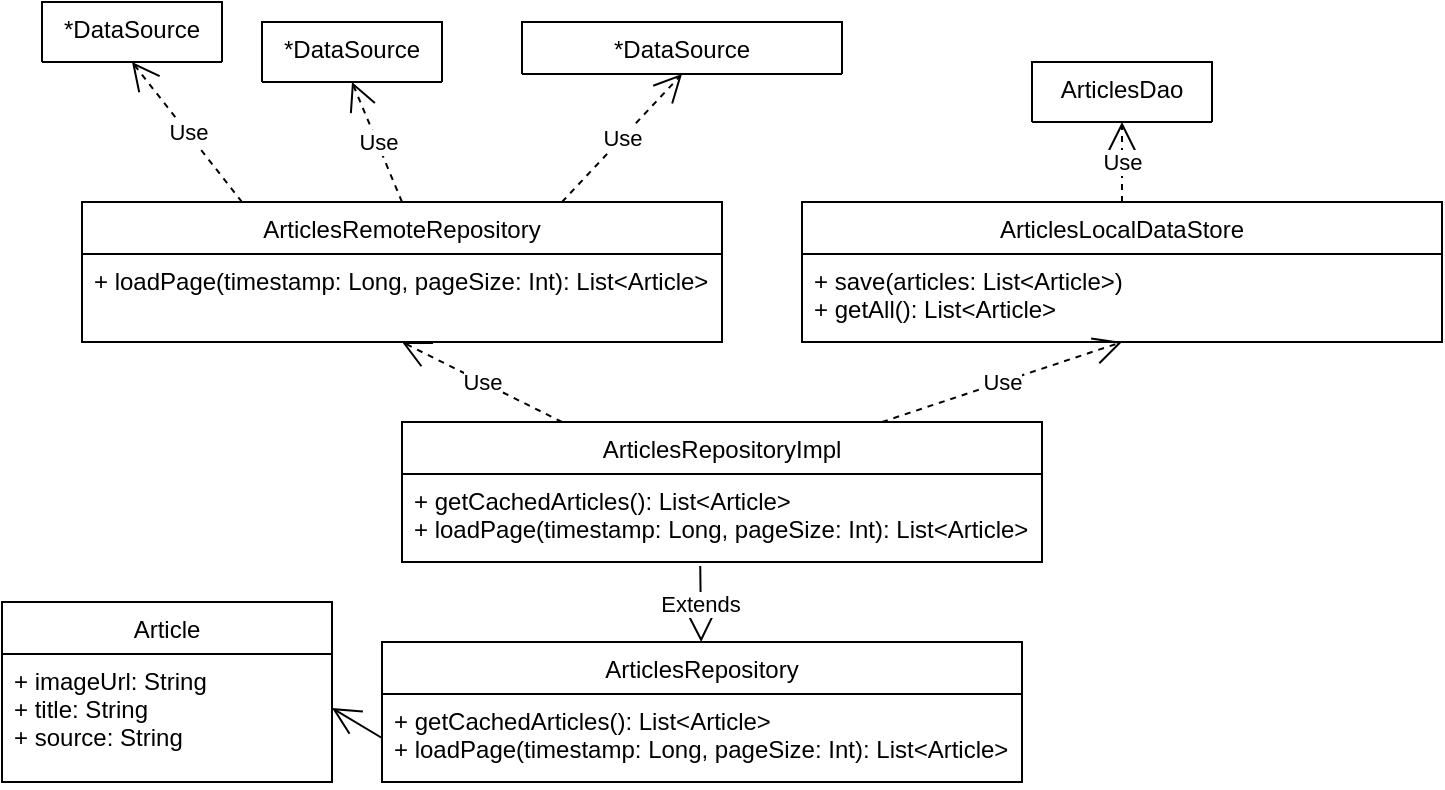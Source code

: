 <mxfile version="16.6.5" type="device"><diagram id="D_nsxFi1XI9R_LwdoqHY" name="Page-1"><mxGraphModel dx="2181" dy="744" grid="1" gridSize="10" guides="1" tooltips="1" connect="1" arrows="1" fold="1" page="1" pageScale="1" pageWidth="827" pageHeight="1169" math="0" shadow="0"><root><mxCell id="0"/><mxCell id="1" parent="0"/><mxCell id="2GQ8mQY7lwlIYAwQCd90-2" value="ArticlesRepository" style="swimlane;fontStyle=0;align=center;verticalAlign=top;childLayout=stackLayout;horizontal=1;startSize=26;horizontalStack=0;resizeParent=1;resizeLast=0;collapsible=1;marginBottom=0;rounded=0;shadow=0;strokeWidth=1;" parent="1" vertex="1"><mxGeometry x="80" y="780" width="320" height="70" as="geometry"><mxRectangle x="230" y="140" width="160" height="26" as="alternateBounds"/></mxGeometry></mxCell><mxCell id="2GQ8mQY7lwlIYAwQCd90-3" value="+ getCachedArticles(): List&lt;Article&gt;&#10;+ loadPage(timestamp: Long, pageSize: Int): List&lt;Article&gt;" style="text;align=left;verticalAlign=top;spacingLeft=4;spacingRight=4;overflow=hidden;rotatable=0;points=[[0,0.5],[1,0.5]];portConstraint=eastwest;" parent="2GQ8mQY7lwlIYAwQCd90-2" vertex="1"><mxGeometry y="26" width="320" height="44" as="geometry"/></mxCell><mxCell id="2GQ8mQY7lwlIYAwQCd90-4" value="ArticlesRepositoryImpl&#10;" style="swimlane;fontStyle=0;align=center;verticalAlign=top;childLayout=stackLayout;horizontal=1;startSize=26;horizontalStack=0;resizeParent=1;resizeLast=0;collapsible=1;marginBottom=0;rounded=0;shadow=0;strokeWidth=1;" parent="1" vertex="1"><mxGeometry x="90" y="670" width="320" height="70" as="geometry"><mxRectangle x="230" y="140" width="160" height="26" as="alternateBounds"/></mxGeometry></mxCell><mxCell id="2GQ8mQY7lwlIYAwQCd90-5" value="+ getCachedArticles(): List&lt;Article&gt;&#10;+ loadPage(timestamp: Long, pageSize: Int): List&lt;Article&gt;" style="text;align=left;verticalAlign=top;spacingLeft=4;spacingRight=4;overflow=hidden;rotatable=0;points=[[0,0.5],[1,0.5]];portConstraint=eastwest;" parent="2GQ8mQY7lwlIYAwQCd90-4" vertex="1"><mxGeometry y="26" width="320" height="44" as="geometry"/></mxCell><mxCell id="2GQ8mQY7lwlIYAwQCd90-6" value="ArticlesRemoteRepository&#10;" style="swimlane;fontStyle=0;align=center;verticalAlign=top;childLayout=stackLayout;horizontal=1;startSize=26;horizontalStack=0;resizeParent=1;resizeLast=0;collapsible=1;marginBottom=0;rounded=0;shadow=0;strokeWidth=1;" parent="1" vertex="1"><mxGeometry x="-70" y="560" width="320" height="70" as="geometry"><mxRectangle x="230" y="140" width="160" height="26" as="alternateBounds"/></mxGeometry></mxCell><mxCell id="2GQ8mQY7lwlIYAwQCd90-7" value="+ loadPage(timestamp: Long, pageSize: Int): List&lt;Article&gt;" style="text;align=left;verticalAlign=top;spacingLeft=4;spacingRight=4;overflow=hidden;rotatable=0;points=[[0,0.5],[1,0.5]];portConstraint=eastwest;" parent="2GQ8mQY7lwlIYAwQCd90-6" vertex="1"><mxGeometry y="26" width="320" height="34" as="geometry"/></mxCell><mxCell id="2GQ8mQY7lwlIYAwQCd90-8" value="ArticlesLocalDataStore&#10;" style="swimlane;fontStyle=0;align=center;verticalAlign=top;childLayout=stackLayout;horizontal=1;startSize=26;horizontalStack=0;resizeParent=1;resizeLast=0;collapsible=1;marginBottom=0;rounded=0;shadow=0;strokeWidth=1;" parent="1" vertex="1"><mxGeometry x="290" y="560" width="320" height="70" as="geometry"><mxRectangle x="230" y="140" width="160" height="26" as="alternateBounds"/></mxGeometry></mxCell><mxCell id="2GQ8mQY7lwlIYAwQCd90-9" value="+ save(articles: List&lt;Article&gt;)&#10;+ getAll(): List&lt;Article&gt;" style="text;align=left;verticalAlign=top;spacingLeft=4;spacingRight=4;overflow=hidden;rotatable=0;points=[[0,0.5],[1,0.5]];portConstraint=eastwest;" parent="2GQ8mQY7lwlIYAwQCd90-8" vertex="1"><mxGeometry y="26" width="320" height="34" as="geometry"/></mxCell><mxCell id="2GQ8mQY7lwlIYAwQCd90-10" value="*DataSource" style="swimlane;fontStyle=0;align=center;verticalAlign=top;childLayout=stackLayout;horizontal=1;startSize=70;horizontalStack=0;resizeParent=1;resizeLast=0;collapsible=1;marginBottom=0;rounded=0;shadow=0;strokeWidth=1;" parent="1" vertex="1"><mxGeometry x="-90" y="460" width="90" height="30" as="geometry"><mxRectangle x="230" y="140" width="160" height="26" as="alternateBounds"/></mxGeometry></mxCell><mxCell id="2GQ8mQY7lwlIYAwQCd90-11" value="*DataSource" style="swimlane;fontStyle=0;align=center;verticalAlign=top;childLayout=stackLayout;horizontal=1;startSize=70;horizontalStack=0;resizeParent=1;resizeLast=0;collapsible=1;marginBottom=0;rounded=0;shadow=0;strokeWidth=1;" parent="1" vertex="1"><mxGeometry x="20" y="470" width="90" height="30" as="geometry"><mxRectangle x="230" y="140" width="160" height="26" as="alternateBounds"/></mxGeometry></mxCell><mxCell id="2GQ8mQY7lwlIYAwQCd90-12" value="*DataSource" style="swimlane;fontStyle=0;align=center;verticalAlign=top;childLayout=stackLayout;horizontal=1;startSize=70;horizontalStack=0;resizeParent=1;resizeLast=0;collapsible=1;marginBottom=0;rounded=0;shadow=0;strokeWidth=1;" parent="1" vertex="1" collapsed="1"><mxGeometry x="150" y="470" width="160" height="26" as="geometry"><mxRectangle x="150" y="470" width="90" height="30" as="alternateBounds"/></mxGeometry></mxCell><mxCell id="2GQ8mQY7lwlIYAwQCd90-13" value="Article" style="swimlane;fontStyle=0;align=center;verticalAlign=top;childLayout=stackLayout;horizontal=1;startSize=26;horizontalStack=0;resizeParent=1;resizeLast=0;collapsible=1;marginBottom=0;rounded=0;shadow=0;strokeWidth=1;" parent="1" vertex="1"><mxGeometry x="-110" y="760" width="165" height="90" as="geometry"><mxRectangle x="230" y="140" width="160" height="26" as="alternateBounds"/></mxGeometry></mxCell><mxCell id="2GQ8mQY7lwlIYAwQCd90-14" value="+ imageUrl: String&#10;+ title: String&#10;+ source: String " style="text;align=left;verticalAlign=top;spacingLeft=4;spacingRight=4;overflow=hidden;rotatable=0;points=[[0,0.5],[1,0.5]];portConstraint=eastwest;" parent="2GQ8mQY7lwlIYAwQCd90-13" vertex="1"><mxGeometry y="26" width="165" height="54" as="geometry"/></mxCell><mxCell id="2GQ8mQY7lwlIYAwQCd90-15" value="ArticlesDao" style="swimlane;fontStyle=0;align=center;verticalAlign=top;childLayout=stackLayout;horizontal=1;startSize=70;horizontalStack=0;resizeParent=1;resizeLast=0;collapsible=1;marginBottom=0;rounded=0;shadow=0;strokeWidth=1;" parent="1" vertex="1"><mxGeometry x="405" y="490" width="90" height="30" as="geometry"><mxRectangle x="230" y="140" width="160" height="26" as="alternateBounds"/></mxGeometry></mxCell><mxCell id="2GQ8mQY7lwlIYAwQCd90-16" value="Use" style="endArrow=open;endSize=12;dashed=1;html=1;rounded=0;exitX=0.25;exitY=0;exitDx=0;exitDy=0;entryX=0.5;entryY=1;entryDx=0;entryDy=0;" parent="1" source="2GQ8mQY7lwlIYAwQCd90-6" target="2GQ8mQY7lwlIYAwQCd90-10" edge="1"><mxGeometry width="160" relative="1" as="geometry"><mxPoint x="-109.54" y="770" as="sourcePoint"/><mxPoint x="20.0" y="680" as="targetPoint"/></mxGeometry></mxCell><mxCell id="2GQ8mQY7lwlIYAwQCd90-17" value="Extends" style="endArrow=block;endSize=16;endFill=0;html=1;rounded=0;exitX=0.466;exitY=1.045;exitDx=0;exitDy=0;exitPerimeter=0;" parent="1" source="2GQ8mQY7lwlIYAwQCd90-5" target="2GQ8mQY7lwlIYAwQCd90-2" edge="1"><mxGeometry width="160" relative="1" as="geometry"><mxPoint x="240" y="730" as="sourcePoint"/><mxPoint x="230" y="720" as="targetPoint"/></mxGeometry></mxCell><mxCell id="2GQ8mQY7lwlIYAwQCd90-18" value="Use" style="endArrow=open;endSize=12;dashed=1;html=1;rounded=0;exitX=0.75;exitY=0;exitDx=0;exitDy=0;entryX=0.5;entryY=1;entryDx=0;entryDy=0;" parent="1" source="2GQ8mQY7lwlIYAwQCd90-4" target="2GQ8mQY7lwlIYAwQCd90-8" edge="1"><mxGeometry width="160" relative="1" as="geometry"><mxPoint x="300.46" y="620" as="sourcePoint"/><mxPoint x="430" y="530" as="targetPoint"/></mxGeometry></mxCell><mxCell id="2GQ8mQY7lwlIYAwQCd90-19" value="Use" style="endArrow=open;endSize=12;dashed=1;html=1;rounded=0;exitX=0.25;exitY=0;exitDx=0;exitDy=0;entryX=0.5;entryY=1;entryDx=0;entryDy=0;" parent="1" source="2GQ8mQY7lwlIYAwQCd90-4" target="2GQ8mQY7lwlIYAwQCd90-6" edge="1"><mxGeometry width="160" relative="1" as="geometry"><mxPoint x="-129.54" y="710" as="sourcePoint"/><mxPoint y="620" as="targetPoint"/></mxGeometry></mxCell><mxCell id="2GQ8mQY7lwlIYAwQCd90-20" value="Use" style="endArrow=open;endSize=12;dashed=1;html=1;rounded=0;exitX=0.5;exitY=0;exitDx=0;exitDy=0;entryX=0.5;entryY=1;entryDx=0;entryDy=0;" parent="1" source="2GQ8mQY7lwlIYAwQCd90-6" target="2GQ8mQY7lwlIYAwQCd90-11" edge="1"><mxGeometry width="160" relative="1" as="geometry"><mxPoint x="-99.54" y="780" as="sourcePoint"/><mxPoint x="30" y="690" as="targetPoint"/></mxGeometry></mxCell><mxCell id="2GQ8mQY7lwlIYAwQCd90-21" value="Use" style="endArrow=open;endSize=12;dashed=1;html=1;rounded=0;exitX=0.75;exitY=0;exitDx=0;exitDy=0;entryX=0.5;entryY=1;entryDx=0;entryDy=0;" parent="1" source="2GQ8mQY7lwlIYAwQCd90-6" target="2GQ8mQY7lwlIYAwQCd90-12" edge="1"><mxGeometry width="160" relative="1" as="geometry"><mxPoint x="-89.54" y="790" as="sourcePoint"/><mxPoint x="40" y="700" as="targetPoint"/></mxGeometry></mxCell><mxCell id="2GQ8mQY7lwlIYAwQCd90-22" value="Use" style="endArrow=open;endSize=12;dashed=1;html=1;rounded=0;exitX=0.5;exitY=0;exitDx=0;exitDy=0;" parent="1" source="2GQ8mQY7lwlIYAwQCd90-8" target="2GQ8mQY7lwlIYAwQCd90-15" edge="1"><mxGeometry width="160" relative="1" as="geometry"><mxPoint x="-109.54" y="810" as="sourcePoint"/><mxPoint x="20" y="720" as="targetPoint"/></mxGeometry></mxCell><mxCell id="2GQ8mQY7lwlIYAwQCd90-23" value="" style="endArrow=open;endFill=1;endSize=12;html=1;rounded=0;exitX=0;exitY=0.5;exitDx=0;exitDy=0;entryX=1;entryY=0.5;entryDx=0;entryDy=0;" parent="1" source="2GQ8mQY7lwlIYAwQCd90-3" target="2GQ8mQY7lwlIYAwQCd90-14" edge="1"><mxGeometry width="160" relative="1" as="geometry"><mxPoint x="-7.75" y="710" as="sourcePoint"/><mxPoint x="-20" y="760" as="targetPoint"/></mxGeometry></mxCell></root></mxGraphModel></diagram></mxfile>